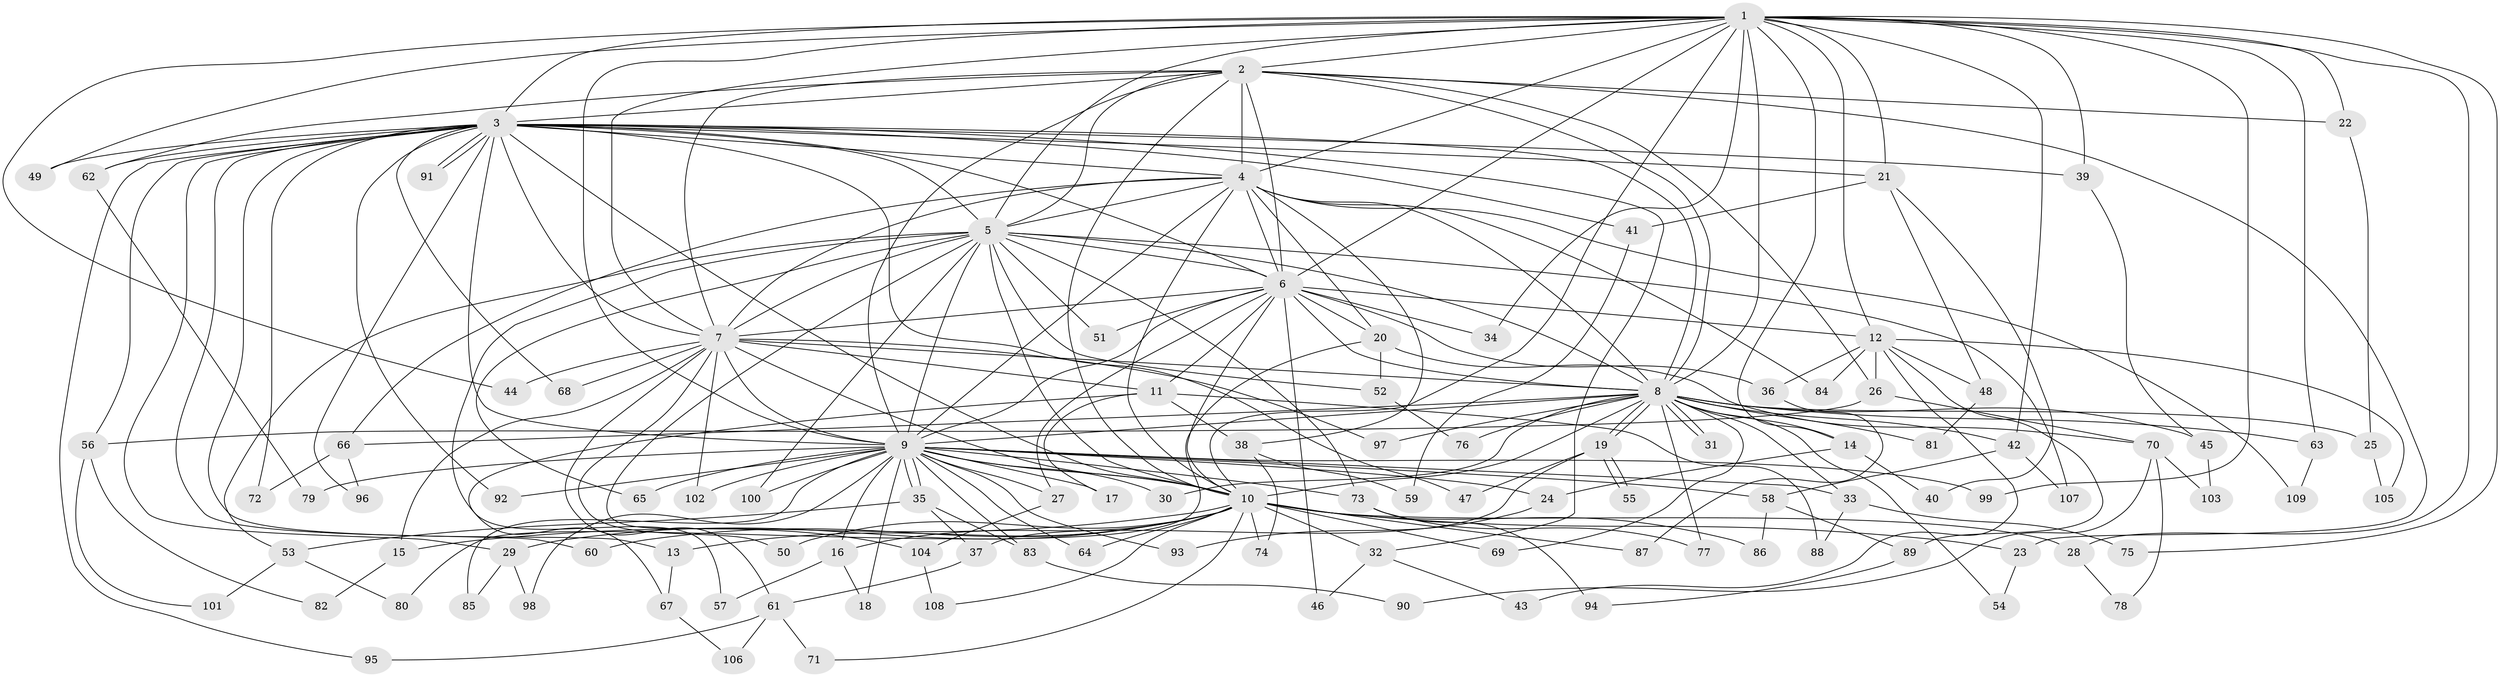 // coarse degree distribution, {18: 0.013157894736842105, 26: 0.013157894736842105, 25: 0.013157894736842105, 28: 0.013157894736842105, 5: 0.02631578947368421, 2: 0.5526315789473685, 3: 0.18421052631578946, 9: 0.013157894736842105, 4: 0.06578947368421052, 11: 0.013157894736842105, 1: 0.06578947368421052, 8: 0.013157894736842105, 6: 0.013157894736842105}
// Generated by graph-tools (version 1.1) at 2025/49/03/04/25 21:49:15]
// undirected, 109 vertices, 243 edges
graph export_dot {
graph [start="1"]
  node [color=gray90,style=filled];
  1;
  2;
  3;
  4;
  5;
  6;
  7;
  8;
  9;
  10;
  11;
  12;
  13;
  14;
  15;
  16;
  17;
  18;
  19;
  20;
  21;
  22;
  23;
  24;
  25;
  26;
  27;
  28;
  29;
  30;
  31;
  32;
  33;
  34;
  35;
  36;
  37;
  38;
  39;
  40;
  41;
  42;
  43;
  44;
  45;
  46;
  47;
  48;
  49;
  50;
  51;
  52;
  53;
  54;
  55;
  56;
  57;
  58;
  59;
  60;
  61;
  62;
  63;
  64;
  65;
  66;
  67;
  68;
  69;
  70;
  71;
  72;
  73;
  74;
  75;
  76;
  77;
  78;
  79;
  80;
  81;
  82;
  83;
  84;
  85;
  86;
  87;
  88;
  89;
  90;
  91;
  92;
  93;
  94;
  95;
  96;
  97;
  98;
  99;
  100;
  101;
  102;
  103;
  104;
  105;
  106;
  107;
  108;
  109;
  1 -- 2;
  1 -- 3;
  1 -- 4;
  1 -- 5;
  1 -- 6;
  1 -- 7;
  1 -- 8;
  1 -- 9;
  1 -- 10;
  1 -- 12;
  1 -- 14;
  1 -- 21;
  1 -- 22;
  1 -- 28;
  1 -- 34;
  1 -- 39;
  1 -- 42;
  1 -- 44;
  1 -- 49;
  1 -- 63;
  1 -- 75;
  1 -- 99;
  2 -- 3;
  2 -- 4;
  2 -- 5;
  2 -- 6;
  2 -- 7;
  2 -- 8;
  2 -- 9;
  2 -- 10;
  2 -- 22;
  2 -- 23;
  2 -- 26;
  2 -- 62;
  3 -- 4;
  3 -- 5;
  3 -- 6;
  3 -- 7;
  3 -- 8;
  3 -- 9;
  3 -- 10;
  3 -- 13;
  3 -- 21;
  3 -- 29;
  3 -- 32;
  3 -- 39;
  3 -- 41;
  3 -- 47;
  3 -- 49;
  3 -- 56;
  3 -- 60;
  3 -- 62;
  3 -- 68;
  3 -- 72;
  3 -- 91;
  3 -- 91;
  3 -- 92;
  3 -- 95;
  3 -- 96;
  4 -- 5;
  4 -- 6;
  4 -- 7;
  4 -- 8;
  4 -- 9;
  4 -- 10;
  4 -- 20;
  4 -- 38;
  4 -- 66;
  4 -- 84;
  4 -- 109;
  5 -- 6;
  5 -- 7;
  5 -- 8;
  5 -- 9;
  5 -- 10;
  5 -- 51;
  5 -- 52;
  5 -- 53;
  5 -- 57;
  5 -- 65;
  5 -- 73;
  5 -- 100;
  5 -- 104;
  5 -- 107;
  6 -- 7;
  6 -- 8;
  6 -- 9;
  6 -- 10;
  6 -- 11;
  6 -- 12;
  6 -- 20;
  6 -- 27;
  6 -- 34;
  6 -- 36;
  6 -- 46;
  6 -- 51;
  7 -- 8;
  7 -- 9;
  7 -- 10;
  7 -- 11;
  7 -- 15;
  7 -- 44;
  7 -- 50;
  7 -- 61;
  7 -- 68;
  7 -- 97;
  7 -- 102;
  8 -- 9;
  8 -- 10;
  8 -- 14;
  8 -- 19;
  8 -- 19;
  8 -- 25;
  8 -- 30;
  8 -- 31;
  8 -- 31;
  8 -- 33;
  8 -- 42;
  8 -- 45;
  8 -- 54;
  8 -- 63;
  8 -- 66;
  8 -- 69;
  8 -- 76;
  8 -- 77;
  8 -- 81;
  8 -- 97;
  9 -- 10;
  9 -- 16;
  9 -- 17;
  9 -- 18;
  9 -- 24;
  9 -- 27;
  9 -- 30;
  9 -- 33;
  9 -- 35;
  9 -- 35;
  9 -- 58;
  9 -- 64;
  9 -- 65;
  9 -- 73;
  9 -- 79;
  9 -- 83;
  9 -- 85;
  9 -- 92;
  9 -- 93;
  9 -- 98;
  9 -- 99;
  9 -- 100;
  9 -- 102;
  10 -- 13;
  10 -- 15;
  10 -- 16;
  10 -- 23;
  10 -- 28;
  10 -- 29;
  10 -- 32;
  10 -- 50;
  10 -- 60;
  10 -- 64;
  10 -- 69;
  10 -- 71;
  10 -- 74;
  10 -- 86;
  10 -- 87;
  10 -- 108;
  11 -- 17;
  11 -- 38;
  11 -- 67;
  11 -- 88;
  12 -- 26;
  12 -- 36;
  12 -- 43;
  12 -- 48;
  12 -- 84;
  12 -- 89;
  12 -- 105;
  13 -- 67;
  14 -- 24;
  14 -- 40;
  15 -- 82;
  16 -- 18;
  16 -- 57;
  19 -- 37;
  19 -- 47;
  19 -- 55;
  19 -- 55;
  20 -- 52;
  20 -- 70;
  20 -- 80;
  21 -- 40;
  21 -- 41;
  21 -- 48;
  22 -- 25;
  23 -- 54;
  24 -- 93;
  25 -- 105;
  26 -- 56;
  26 -- 70;
  27 -- 104;
  28 -- 78;
  29 -- 85;
  29 -- 98;
  32 -- 43;
  32 -- 46;
  33 -- 75;
  33 -- 88;
  35 -- 37;
  35 -- 53;
  35 -- 83;
  36 -- 87;
  37 -- 61;
  38 -- 59;
  38 -- 74;
  39 -- 45;
  41 -- 59;
  42 -- 58;
  42 -- 107;
  45 -- 103;
  48 -- 81;
  52 -- 76;
  53 -- 80;
  53 -- 101;
  56 -- 82;
  56 -- 101;
  58 -- 86;
  58 -- 89;
  61 -- 71;
  61 -- 95;
  61 -- 106;
  62 -- 79;
  63 -- 109;
  66 -- 72;
  66 -- 96;
  67 -- 106;
  70 -- 78;
  70 -- 90;
  70 -- 103;
  73 -- 77;
  73 -- 94;
  83 -- 90;
  89 -- 94;
  104 -- 108;
}
